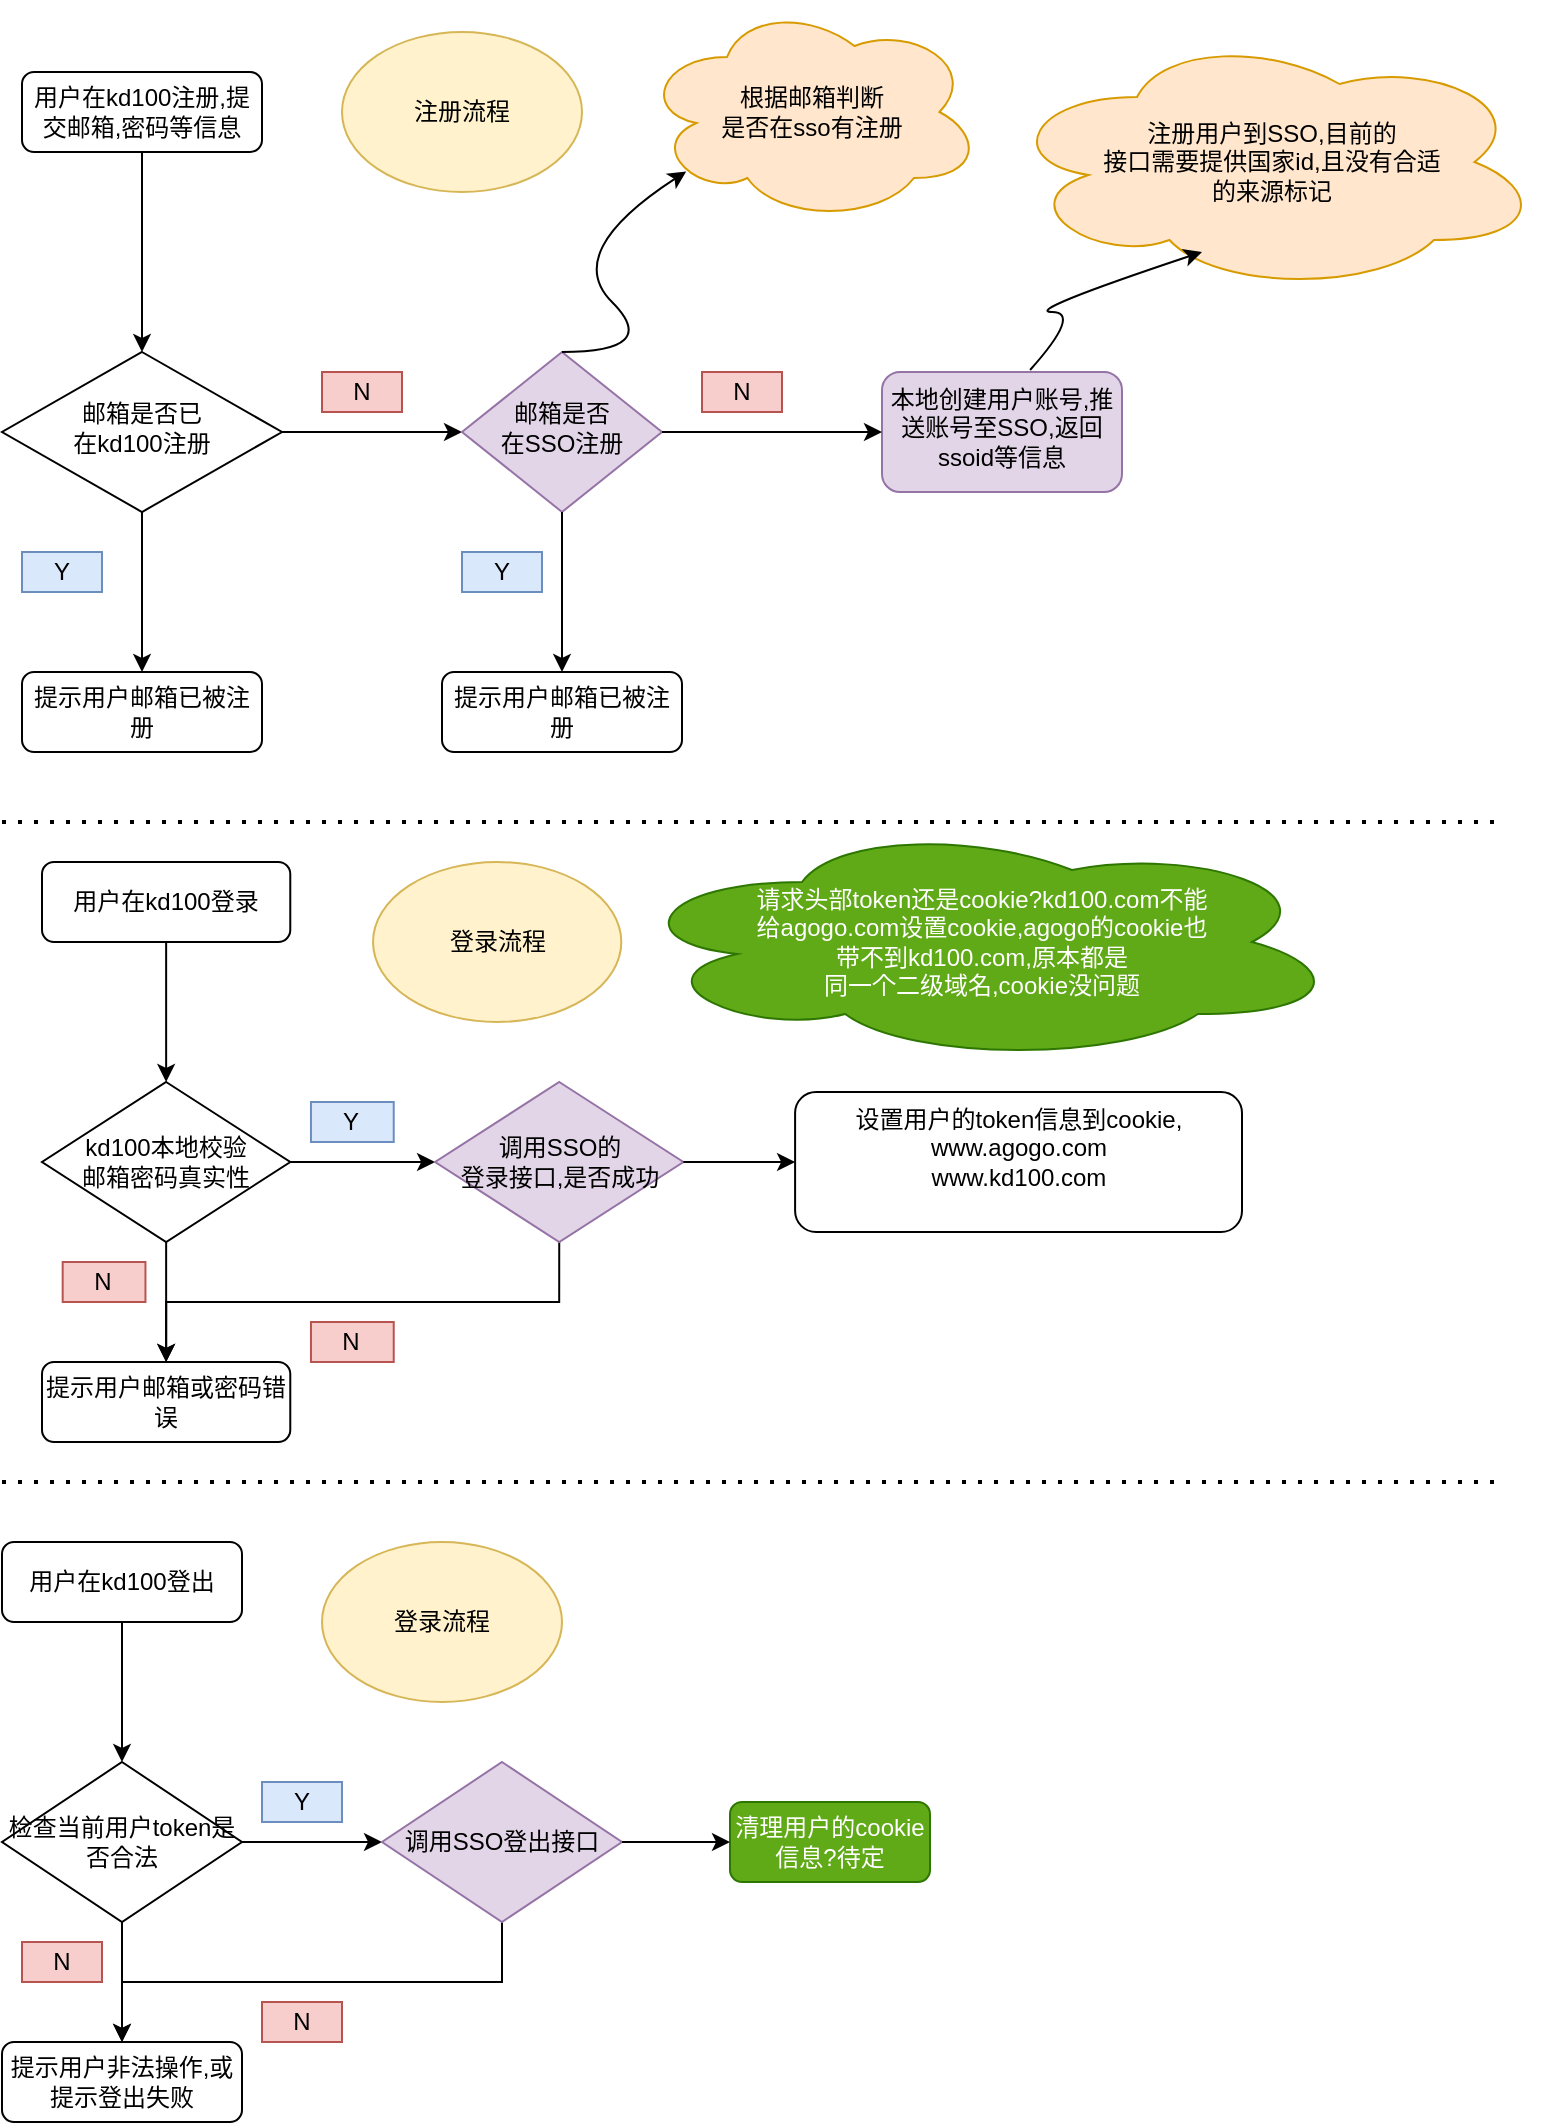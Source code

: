 <mxfile version="14.8.2" type="github">
  <diagram id="C5RBs43oDa-KdzZeNtuy" name="Page-1">
    <mxGraphModel dx="1422" dy="752" grid="1" gridSize="10" guides="1" tooltips="1" connect="1" arrows="1" fold="1" page="1" pageScale="1" pageWidth="1654" pageHeight="2336" math="0" shadow="0">
      <root>
        <mxCell id="WIyWlLk6GJQsqaUBKTNV-0" />
        <mxCell id="WIyWlLk6GJQsqaUBKTNV-1" parent="WIyWlLk6GJQsqaUBKTNV-0" />
        <mxCell id="yOSvcxgq4yjiT3QOHLfB-26" value="" style="group" vertex="1" connectable="0" parent="WIyWlLk6GJQsqaUBKTNV-1">
          <mxGeometry x="40" y="460" width="650" height="290" as="geometry" />
        </mxCell>
        <mxCell id="yOSvcxgq4yjiT3QOHLfB-2" value="用户在kd100登录" style="rounded=1;whiteSpace=wrap;html=1;" vertex="1" parent="yOSvcxgq4yjiT3QOHLfB-26">
          <mxGeometry width="124.138" height="40" as="geometry" />
        </mxCell>
        <mxCell id="yOSvcxgq4yjiT3QOHLfB-7" style="edgeStyle=orthogonalEdgeStyle;rounded=0;orthogonalLoop=1;jettySize=auto;html=1;exitX=1;exitY=0.5;exitDx=0;exitDy=0;entryX=0;entryY=0.5;entryDx=0;entryDy=0;" edge="1" parent="yOSvcxgq4yjiT3QOHLfB-26" source="yOSvcxgq4yjiT3QOHLfB-3">
          <mxGeometry relative="1" as="geometry">
            <mxPoint x="196.552" y="150" as="targetPoint" />
          </mxGeometry>
        </mxCell>
        <mxCell id="yOSvcxgq4yjiT3QOHLfB-3" value="&lt;div&gt;kd100本地校验&lt;/div&gt;&lt;div&gt;邮箱密码真实性&lt;/div&gt;" style="rhombus;whiteSpace=wrap;html=1;" vertex="1" parent="yOSvcxgq4yjiT3QOHLfB-26">
          <mxGeometry y="110" width="124.138" height="80" as="geometry" />
        </mxCell>
        <mxCell id="yOSvcxgq4yjiT3QOHLfB-4" style="edgeStyle=orthogonalEdgeStyle;rounded=0;orthogonalLoop=1;jettySize=auto;html=1;exitX=0.5;exitY=1;exitDx=0;exitDy=0;entryX=0.5;entryY=0;entryDx=0;entryDy=0;" edge="1" parent="yOSvcxgq4yjiT3QOHLfB-26" source="yOSvcxgq4yjiT3QOHLfB-2" target="yOSvcxgq4yjiT3QOHLfB-3">
          <mxGeometry relative="1" as="geometry" />
        </mxCell>
        <mxCell id="yOSvcxgq4yjiT3QOHLfB-5" value="提示用户邮箱或密码错误" style="rounded=1;whiteSpace=wrap;html=1;" vertex="1" parent="yOSvcxgq4yjiT3QOHLfB-26">
          <mxGeometry y="250" width="124.138" height="40" as="geometry" />
        </mxCell>
        <mxCell id="yOSvcxgq4yjiT3QOHLfB-8" style="edgeStyle=orthogonalEdgeStyle;rounded=0;orthogonalLoop=1;jettySize=auto;html=1;exitX=0.5;exitY=1;exitDx=0;exitDy=0;entryX=0.5;entryY=0;entryDx=0;entryDy=0;" edge="1" parent="yOSvcxgq4yjiT3QOHLfB-26" source="yOSvcxgq4yjiT3QOHLfB-3" target="yOSvcxgq4yjiT3QOHLfB-5">
          <mxGeometry relative="1" as="geometry" />
        </mxCell>
        <mxCell id="yOSvcxgq4yjiT3QOHLfB-11" value="N" style="text;html=1;strokeColor=#b85450;fillColor=#f8cecc;align=center;verticalAlign=middle;whiteSpace=wrap;rounded=0;" vertex="1" parent="yOSvcxgq4yjiT3QOHLfB-26">
          <mxGeometry x="10.345" y="200" width="41.379" height="20" as="geometry" />
        </mxCell>
        <mxCell id="yOSvcxgq4yjiT3QOHLfB-12" value="Y" style="text;html=1;strokeColor=#6c8ebf;fillColor=#dae8fc;align=center;verticalAlign=middle;whiteSpace=wrap;rounded=0;" vertex="1" parent="yOSvcxgq4yjiT3QOHLfB-26">
          <mxGeometry x="134.483" y="120" width="41.379" height="20" as="geometry" />
        </mxCell>
        <mxCell id="yOSvcxgq4yjiT3QOHLfB-14" style="edgeStyle=orthogonalEdgeStyle;rounded=0;orthogonalLoop=1;jettySize=auto;html=1;exitX=0.5;exitY=1;exitDx=0;exitDy=0;entryX=0.5;entryY=0;entryDx=0;entryDy=0;" edge="1" parent="yOSvcxgq4yjiT3QOHLfB-26" source="yOSvcxgq4yjiT3QOHLfB-13" target="yOSvcxgq4yjiT3QOHLfB-5">
          <mxGeometry relative="1" as="geometry">
            <mxPoint x="62.069" y="240" as="targetPoint" />
          </mxGeometry>
        </mxCell>
        <mxCell id="yOSvcxgq4yjiT3QOHLfB-13" value="&lt;div&gt;调用SSO的&lt;/div&gt;&lt;div&gt;登录接口,是否成功&lt;/div&gt;" style="rhombus;whiteSpace=wrap;html=1;fillColor=#e1d5e7;strokeColor=#9673a6;" vertex="1" parent="yOSvcxgq4yjiT3QOHLfB-26">
          <mxGeometry x="196.552" y="110" width="124.138" height="80" as="geometry" />
        </mxCell>
        <mxCell id="yOSvcxgq4yjiT3QOHLfB-15" value="N" style="text;html=1;strokeColor=#b85450;fillColor=#f8cecc;align=center;verticalAlign=middle;whiteSpace=wrap;rounded=0;" vertex="1" parent="yOSvcxgq4yjiT3QOHLfB-26">
          <mxGeometry x="134.483" y="230" width="41.379" height="20" as="geometry" />
        </mxCell>
        <mxCell id="yOSvcxgq4yjiT3QOHLfB-17" value="&lt;div align=&quot;center&quot;&gt;设置用户的token信息到cookie,&lt;/div&gt;&lt;div align=&quot;center&quot;&gt;www.agogo.com&lt;/div&gt;&lt;div align=&quot;center&quot;&gt;www.kd100.com&lt;/div&gt;&lt;div align=&quot;center&quot;&gt;&lt;br&gt;&lt;/div&gt;" style="rounded=1;whiteSpace=wrap;html=1;align=center;verticalAlign=middle;" vertex="1" parent="yOSvcxgq4yjiT3QOHLfB-26">
          <mxGeometry x="376.552" y="115" width="223.448" height="70" as="geometry" />
        </mxCell>
        <mxCell id="yOSvcxgq4yjiT3QOHLfB-18" style="edgeStyle=orthogonalEdgeStyle;rounded=0;orthogonalLoop=1;jettySize=auto;html=1;exitX=1;exitY=0.5;exitDx=0;exitDy=0;entryX=0;entryY=0.5;entryDx=0;entryDy=0;" edge="1" parent="yOSvcxgq4yjiT3QOHLfB-26" source="yOSvcxgq4yjiT3QOHLfB-13" target="yOSvcxgq4yjiT3QOHLfB-17">
          <mxGeometry relative="1" as="geometry" />
        </mxCell>
        <mxCell id="yOSvcxgq4yjiT3QOHLfB-25" value="登录流程" style="ellipse;whiteSpace=wrap;html=1;fillColor=#fff2cc;strokeColor=#d6b656;" vertex="1" parent="yOSvcxgq4yjiT3QOHLfB-26">
          <mxGeometry x="165.517" width="124.138" height="80" as="geometry" />
        </mxCell>
        <mxCell id="yOSvcxgq4yjiT3QOHLfB-45" value="&lt;div&gt;请求头部token还是cookie?kd100.com不能&lt;/div&gt;&lt;div&gt;给agogo.com设置cookie,agogo的cookie也&lt;/div&gt;&lt;div&gt;带不到kd100.com,原本都是&lt;/div&gt;&lt;div&gt;同一个二级域名,cookie没问题&lt;/div&gt;" style="ellipse;shape=cloud;whiteSpace=wrap;html=1;verticalAlign=middle;fillColor=#60a917;strokeColor=#2D7600;fontColor=#ffffff;" vertex="1" parent="yOSvcxgq4yjiT3QOHLfB-26">
          <mxGeometry x="290" y="-20" width="360" height="120" as="geometry" />
        </mxCell>
        <mxCell id="yOSvcxgq4yjiT3QOHLfB-27" value="" style="group" vertex="1" connectable="0" parent="WIyWlLk6GJQsqaUBKTNV-1">
          <mxGeometry x="20" y="30" width="770" height="375" as="geometry" />
        </mxCell>
        <mxCell id="WIyWlLk6GJQsqaUBKTNV-3" value="用户在kd100注册,提交邮箱,密码等信息" style="rounded=1;whiteSpace=wrap;html=1;fontSize=12;glass=0;strokeWidth=1;shadow=0;" parent="yOSvcxgq4yjiT3QOHLfB-27" vertex="1">
          <mxGeometry x="10" y="35" width="120" height="40" as="geometry" />
        </mxCell>
        <mxCell id="SDEDhps1Sc0b50msGvVq-43" style="edgeStyle=orthogonalEdgeStyle;rounded=0;orthogonalLoop=1;jettySize=auto;html=1;exitX=1;exitY=0.5;exitDx=0;exitDy=0;entryX=0;entryY=0.5;entryDx=0;entryDy=0;" parent="yOSvcxgq4yjiT3QOHLfB-27" source="WIyWlLk6GJQsqaUBKTNV-6" edge="1">
          <mxGeometry relative="1" as="geometry">
            <mxPoint x="230" y="215.0" as="targetPoint" />
          </mxGeometry>
        </mxCell>
        <mxCell id="WIyWlLk6GJQsqaUBKTNV-6" value="&lt;div&gt;邮箱是否已&lt;/div&gt;&lt;div&gt;在kd100注册&lt;/div&gt;" style="rhombus;whiteSpace=wrap;html=1;shadow=0;fontFamily=Helvetica;fontSize=12;align=center;strokeWidth=1;spacing=6;spacingTop=-4;" parent="yOSvcxgq4yjiT3QOHLfB-27" vertex="1">
          <mxGeometry y="175" width="140" height="80" as="geometry" />
        </mxCell>
        <mxCell id="yOSvcxgq4yjiT3QOHLfB-1" style="edgeStyle=orthogonalEdgeStyle;rounded=0;orthogonalLoop=1;jettySize=auto;html=1;exitX=0.5;exitY=1;exitDx=0;exitDy=0;entryX=0.5;entryY=0;entryDx=0;entryDy=0;" edge="1" parent="yOSvcxgq4yjiT3QOHLfB-27" source="WIyWlLk6GJQsqaUBKTNV-3" target="WIyWlLk6GJQsqaUBKTNV-6">
          <mxGeometry relative="1" as="geometry" />
        </mxCell>
        <mxCell id="WIyWlLk6GJQsqaUBKTNV-10" value="&lt;div&gt;邮箱是否&lt;/div&gt;&lt;div&gt;在SSO注册&lt;/div&gt;" style="rhombus;whiteSpace=wrap;html=1;shadow=0;fontFamily=Helvetica;fontSize=12;align=center;strokeWidth=1;spacing=6;spacingTop=-4;fillColor=#e1d5e7;strokeColor=#9673a6;" parent="yOSvcxgq4yjiT3QOHLfB-27" vertex="1">
          <mxGeometry x="230" y="175" width="100" height="80" as="geometry" />
        </mxCell>
        <mxCell id="WIyWlLk6GJQsqaUBKTNV-11" value="提示用户邮箱已被注册" style="rounded=1;whiteSpace=wrap;html=1;fontSize=12;glass=0;strokeWidth=1;shadow=0;" parent="yOSvcxgq4yjiT3QOHLfB-27" vertex="1">
          <mxGeometry x="10" y="335" width="120" height="40" as="geometry" />
        </mxCell>
        <mxCell id="SDEDhps1Sc0b50msGvVq-42" style="edgeStyle=orthogonalEdgeStyle;rounded=0;orthogonalLoop=1;jettySize=auto;html=1;exitX=0.5;exitY=1;exitDx=0;exitDy=0;entryX=0.5;entryY=0;entryDx=0;entryDy=0;" parent="yOSvcxgq4yjiT3QOHLfB-27" source="WIyWlLk6GJQsqaUBKTNV-6" target="WIyWlLk6GJQsqaUBKTNV-11" edge="1">
          <mxGeometry relative="1" as="geometry" />
        </mxCell>
        <mxCell id="SDEDhps1Sc0b50msGvVq-44" value="Y" style="text;html=1;strokeColor=#6c8ebf;fillColor=#dae8fc;align=center;verticalAlign=middle;whiteSpace=wrap;rounded=0;" parent="yOSvcxgq4yjiT3QOHLfB-27" vertex="1">
          <mxGeometry x="10" y="275" width="40" height="20" as="geometry" />
        </mxCell>
        <mxCell id="SDEDhps1Sc0b50msGvVq-45" value="N" style="text;html=1;strokeColor=#b85450;fillColor=#f8cecc;align=center;verticalAlign=middle;whiteSpace=wrap;rounded=0;" parent="yOSvcxgq4yjiT3QOHLfB-27" vertex="1">
          <mxGeometry x="160" y="185" width="40" height="20" as="geometry" />
        </mxCell>
        <mxCell id="SDEDhps1Sc0b50msGvVq-47" value="提示用户邮箱已被注册" style="rounded=1;whiteSpace=wrap;html=1;fontSize=12;glass=0;strokeWidth=1;shadow=0;" parent="yOSvcxgq4yjiT3QOHLfB-27" vertex="1">
          <mxGeometry x="220" y="335" width="120" height="40" as="geometry" />
        </mxCell>
        <mxCell id="SDEDhps1Sc0b50msGvVq-48" style="edgeStyle=orthogonalEdgeStyle;rounded=0;orthogonalLoop=1;jettySize=auto;html=1;exitX=0.5;exitY=1;exitDx=0;exitDy=0;entryX=0.5;entryY=0;entryDx=0;entryDy=0;" parent="yOSvcxgq4yjiT3QOHLfB-27" source="WIyWlLk6GJQsqaUBKTNV-10" target="SDEDhps1Sc0b50msGvVq-47" edge="1">
          <mxGeometry relative="1" as="geometry" />
        </mxCell>
        <mxCell id="SDEDhps1Sc0b50msGvVq-49" value="Y" style="text;html=1;strokeColor=#6c8ebf;fillColor=#dae8fc;align=center;verticalAlign=middle;whiteSpace=wrap;rounded=0;" parent="yOSvcxgq4yjiT3QOHLfB-27" vertex="1">
          <mxGeometry x="230" y="275" width="40" height="20" as="geometry" />
        </mxCell>
        <mxCell id="SDEDhps1Sc0b50msGvVq-50" value="本地创建用户账号,推送账号至SSO,返回ssoid等信息" style="rounded=1;whiteSpace=wrap;html=1;align=center;verticalAlign=top;fillColor=#e1d5e7;strokeColor=#9673a6;" parent="yOSvcxgq4yjiT3QOHLfB-27" vertex="1">
          <mxGeometry x="440" y="185" width="120" height="60" as="geometry" />
        </mxCell>
        <mxCell id="SDEDhps1Sc0b50msGvVq-51" style="edgeStyle=orthogonalEdgeStyle;rounded=0;orthogonalLoop=1;jettySize=auto;html=1;exitX=1;exitY=0.5;exitDx=0;exitDy=0;" parent="yOSvcxgq4yjiT3QOHLfB-27" source="WIyWlLk6GJQsqaUBKTNV-10" target="SDEDhps1Sc0b50msGvVq-50" edge="1">
          <mxGeometry relative="1" as="geometry" />
        </mxCell>
        <mxCell id="SDEDhps1Sc0b50msGvVq-52" value="N" style="text;html=1;strokeColor=#b85450;fillColor=#f8cecc;align=center;verticalAlign=middle;whiteSpace=wrap;rounded=0;" parent="yOSvcxgq4yjiT3QOHLfB-27" vertex="1">
          <mxGeometry x="350" y="185" width="40" height="20" as="geometry" />
        </mxCell>
        <mxCell id="yOSvcxgq4yjiT3QOHLfB-0" value="注册流程" style="ellipse;whiteSpace=wrap;html=1;fillColor=#fff2cc;strokeColor=#d6b656;" vertex="1" parent="yOSvcxgq4yjiT3QOHLfB-27">
          <mxGeometry x="170" y="15" width="120" height="80" as="geometry" />
        </mxCell>
        <mxCell id="yOSvcxgq4yjiT3QOHLfB-19" value="&lt;div&gt;根据邮箱判断&lt;/div&gt;&lt;div&gt;是否在sso有注册&lt;/div&gt;" style="ellipse;shape=cloud;whiteSpace=wrap;html=1;fillColor=#ffe6cc;strokeColor=#d79b00;" vertex="1" parent="yOSvcxgq4yjiT3QOHLfB-27">
          <mxGeometry x="320" width="170" height="110" as="geometry" />
        </mxCell>
        <mxCell id="yOSvcxgq4yjiT3QOHLfB-20" value="&lt;div align=&quot;center&quot;&gt;注册用户到SSO,目前的&lt;/div&gt;&lt;div align=&quot;center&quot;&gt;接口需要提供国家id,且没有合适&lt;/div&gt;&lt;div align=&quot;center&quot;&gt;的来源标记&lt;/div&gt;" style="ellipse;shape=cloud;whiteSpace=wrap;html=1;align=center;fillColor=#ffe6cc;strokeColor=#d79b00;" vertex="1" parent="yOSvcxgq4yjiT3QOHLfB-27">
          <mxGeometry x="500" y="15" width="270" height="130" as="geometry" />
        </mxCell>
        <mxCell id="yOSvcxgq4yjiT3QOHLfB-23" value="" style="curved=1;endArrow=classic;html=1;entryX=0.13;entryY=0.77;entryDx=0;entryDy=0;entryPerimeter=0;" edge="1" parent="yOSvcxgq4yjiT3QOHLfB-27" target="yOSvcxgq4yjiT3QOHLfB-19">
          <mxGeometry width="50" height="50" relative="1" as="geometry">
            <mxPoint x="280" y="175" as="sourcePoint" />
            <mxPoint x="330" y="125" as="targetPoint" />
            <Array as="points">
              <mxPoint x="330" y="175" />
              <mxPoint x="280" y="125" />
            </Array>
          </mxGeometry>
        </mxCell>
        <mxCell id="yOSvcxgq4yjiT3QOHLfB-24" value="" style="curved=1;endArrow=classic;html=1;exitX=0.617;exitY=-0.017;exitDx=0;exitDy=0;exitPerimeter=0;" edge="1" parent="yOSvcxgq4yjiT3QOHLfB-27" source="SDEDhps1Sc0b50msGvVq-50">
          <mxGeometry width="50" height="50" relative="1" as="geometry">
            <mxPoint x="510" y="205" as="sourcePoint" />
            <mxPoint x="600" y="125" as="targetPoint" />
            <Array as="points">
              <mxPoint x="540" y="155" />
              <mxPoint x="510" y="155" />
            </Array>
          </mxGeometry>
        </mxCell>
        <mxCell id="yOSvcxgq4yjiT3QOHLfB-28" value="" style="endArrow=none;dashed=1;html=1;dashPattern=1 3;strokeWidth=2;" edge="1" parent="WIyWlLk6GJQsqaUBKTNV-1">
          <mxGeometry width="50" height="50" relative="1" as="geometry">
            <mxPoint x="20" y="440" as="sourcePoint" />
            <mxPoint x="770" y="440" as="targetPoint" />
          </mxGeometry>
        </mxCell>
        <mxCell id="yOSvcxgq4yjiT3QOHLfB-29" value="" style="endArrow=none;dashed=1;html=1;dashPattern=1 3;strokeWidth=2;" edge="1" parent="WIyWlLk6GJQsqaUBKTNV-1">
          <mxGeometry width="50" height="50" relative="1" as="geometry">
            <mxPoint x="20" y="770" as="sourcePoint" />
            <mxPoint x="770" y="770" as="targetPoint" />
          </mxGeometry>
        </mxCell>
        <mxCell id="yOSvcxgq4yjiT3QOHLfB-30" value="" style="group" vertex="1" connectable="0" parent="WIyWlLk6GJQsqaUBKTNV-1">
          <mxGeometry x="20" y="800" width="464" height="290" as="geometry" />
        </mxCell>
        <mxCell id="yOSvcxgq4yjiT3QOHLfB-31" value="用户在kd100登出" style="rounded=1;whiteSpace=wrap;html=1;" vertex="1" parent="yOSvcxgq4yjiT3QOHLfB-30">
          <mxGeometry width="120" height="40" as="geometry" />
        </mxCell>
        <mxCell id="yOSvcxgq4yjiT3QOHLfB-32" style="edgeStyle=orthogonalEdgeStyle;rounded=0;orthogonalLoop=1;jettySize=auto;html=1;exitX=1;exitY=0.5;exitDx=0;exitDy=0;entryX=0;entryY=0.5;entryDx=0;entryDy=0;" edge="1" parent="yOSvcxgq4yjiT3QOHLfB-30" source="yOSvcxgq4yjiT3QOHLfB-33">
          <mxGeometry relative="1" as="geometry">
            <mxPoint x="190" y="150" as="targetPoint" />
          </mxGeometry>
        </mxCell>
        <mxCell id="yOSvcxgq4yjiT3QOHLfB-33" value="检查当前用户token是否合法" style="rhombus;whiteSpace=wrap;html=1;" vertex="1" parent="yOSvcxgq4yjiT3QOHLfB-30">
          <mxGeometry y="110" width="120" height="80" as="geometry" />
        </mxCell>
        <mxCell id="yOSvcxgq4yjiT3QOHLfB-34" style="edgeStyle=orthogonalEdgeStyle;rounded=0;orthogonalLoop=1;jettySize=auto;html=1;exitX=0.5;exitY=1;exitDx=0;exitDy=0;entryX=0.5;entryY=0;entryDx=0;entryDy=0;" edge="1" parent="yOSvcxgq4yjiT3QOHLfB-30" source="yOSvcxgq4yjiT3QOHLfB-31" target="yOSvcxgq4yjiT3QOHLfB-33">
          <mxGeometry relative="1" as="geometry" />
        </mxCell>
        <mxCell id="yOSvcxgq4yjiT3QOHLfB-35" value="提示用户非法操作,或提示登出失败" style="rounded=1;whiteSpace=wrap;html=1;" vertex="1" parent="yOSvcxgq4yjiT3QOHLfB-30">
          <mxGeometry y="250" width="120" height="40" as="geometry" />
        </mxCell>
        <mxCell id="yOSvcxgq4yjiT3QOHLfB-36" style="edgeStyle=orthogonalEdgeStyle;rounded=0;orthogonalLoop=1;jettySize=auto;html=1;exitX=0.5;exitY=1;exitDx=0;exitDy=0;entryX=0.5;entryY=0;entryDx=0;entryDy=0;" edge="1" parent="yOSvcxgq4yjiT3QOHLfB-30" source="yOSvcxgq4yjiT3QOHLfB-33" target="yOSvcxgq4yjiT3QOHLfB-35">
          <mxGeometry relative="1" as="geometry" />
        </mxCell>
        <mxCell id="yOSvcxgq4yjiT3QOHLfB-37" value="N" style="text;html=1;strokeColor=#b85450;fillColor=#f8cecc;align=center;verticalAlign=middle;whiteSpace=wrap;rounded=0;" vertex="1" parent="yOSvcxgq4yjiT3QOHLfB-30">
          <mxGeometry x="10" y="200" width="40" height="20" as="geometry" />
        </mxCell>
        <mxCell id="yOSvcxgq4yjiT3QOHLfB-38" value="Y" style="text;html=1;strokeColor=#6c8ebf;fillColor=#dae8fc;align=center;verticalAlign=middle;whiteSpace=wrap;rounded=0;" vertex="1" parent="yOSvcxgq4yjiT3QOHLfB-30">
          <mxGeometry x="130" y="120" width="40" height="20" as="geometry" />
        </mxCell>
        <mxCell id="yOSvcxgq4yjiT3QOHLfB-39" style="edgeStyle=orthogonalEdgeStyle;rounded=0;orthogonalLoop=1;jettySize=auto;html=1;exitX=0.5;exitY=1;exitDx=0;exitDy=0;entryX=0.5;entryY=0;entryDx=0;entryDy=0;" edge="1" parent="yOSvcxgq4yjiT3QOHLfB-30" source="yOSvcxgq4yjiT3QOHLfB-40" target="yOSvcxgq4yjiT3QOHLfB-35">
          <mxGeometry relative="1" as="geometry">
            <mxPoint x="60" y="240" as="targetPoint" />
          </mxGeometry>
        </mxCell>
        <mxCell id="yOSvcxgq4yjiT3QOHLfB-40" value="调用SSO登出接口" style="rhombus;whiteSpace=wrap;html=1;fillColor=#e1d5e7;strokeColor=#9673a6;" vertex="1" parent="yOSvcxgq4yjiT3QOHLfB-30">
          <mxGeometry x="190" y="110" width="120" height="80" as="geometry" />
        </mxCell>
        <mxCell id="yOSvcxgq4yjiT3QOHLfB-41" value="N" style="text;html=1;strokeColor=#b85450;fillColor=#f8cecc;align=center;verticalAlign=middle;whiteSpace=wrap;rounded=0;" vertex="1" parent="yOSvcxgq4yjiT3QOHLfB-30">
          <mxGeometry x="130" y="230" width="40" height="20" as="geometry" />
        </mxCell>
        <mxCell id="yOSvcxgq4yjiT3QOHLfB-42" value="清理用户的cookie信息?待定" style="rounded=1;whiteSpace=wrap;html=1;fillColor=#60a917;strokeColor=#2D7600;fontColor=#ffffff;" vertex="1" parent="yOSvcxgq4yjiT3QOHLfB-30">
          <mxGeometry x="364" y="130" width="100" height="40" as="geometry" />
        </mxCell>
        <mxCell id="yOSvcxgq4yjiT3QOHLfB-43" style="edgeStyle=orthogonalEdgeStyle;rounded=0;orthogonalLoop=1;jettySize=auto;html=1;exitX=1;exitY=0.5;exitDx=0;exitDy=0;entryX=0;entryY=0.5;entryDx=0;entryDy=0;" edge="1" parent="yOSvcxgq4yjiT3QOHLfB-30" source="yOSvcxgq4yjiT3QOHLfB-40" target="yOSvcxgq4yjiT3QOHLfB-42">
          <mxGeometry relative="1" as="geometry" />
        </mxCell>
        <mxCell id="yOSvcxgq4yjiT3QOHLfB-44" value="登录流程" style="ellipse;whiteSpace=wrap;html=1;fillColor=#fff2cc;strokeColor=#d6b656;" vertex="1" parent="yOSvcxgq4yjiT3QOHLfB-30">
          <mxGeometry x="160" width="120" height="80" as="geometry" />
        </mxCell>
      </root>
    </mxGraphModel>
  </diagram>
</mxfile>
